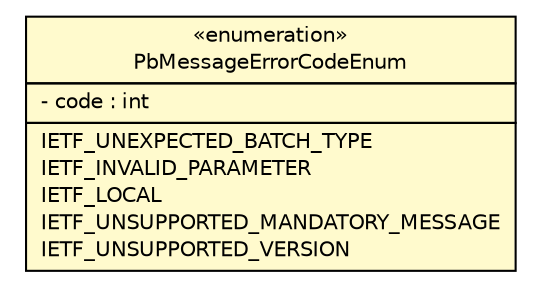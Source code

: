 #!/usr/local/bin/dot
#
# Class diagram 
# Generated by UMLGraph version R5_6 (http://www.umlgraph.org/)
#

digraph G {
	edge [fontname="Helvetica",fontsize=10,labelfontname="Helvetica",labelfontsize=10];
	node [fontname="Helvetica",fontsize=10,shape=plaintext];
	nodesep=0.25;
	ranksep=0.5;
	// org.ietf.nea.pb.message.enums.PbMessageErrorCodeEnum
	c100216 [label=<<table title="org.ietf.nea.pb.message.enums.PbMessageErrorCodeEnum" border="0" cellborder="1" cellspacing="0" cellpadding="2" port="p" bgcolor="lemonChiffon" href="./PbMessageErrorCodeEnum.html">
		<tr><td><table border="0" cellspacing="0" cellpadding="1">
<tr><td align="center" balign="center"> &#171;enumeration&#187; </td></tr>
<tr><td align="center" balign="center"> PbMessageErrorCodeEnum </td></tr>
		</table></td></tr>
		<tr><td><table border="0" cellspacing="0" cellpadding="1">
<tr><td align="left" balign="left"> - code : int </td></tr>
		</table></td></tr>
		<tr><td><table border="0" cellspacing="0" cellpadding="1">
<tr><td align="left" balign="left"> IETF_UNEXPECTED_BATCH_TYPE </td></tr>
<tr><td align="left" balign="left"> IETF_INVALID_PARAMETER </td></tr>
<tr><td align="left" balign="left"> IETF_LOCAL </td></tr>
<tr><td align="left" balign="left"> IETF_UNSUPPORTED_MANDATORY_MESSAGE </td></tr>
<tr><td align="left" balign="left"> IETF_UNSUPPORTED_VERSION </td></tr>
		</table></td></tr>
		</table>>, URL="./PbMessageErrorCodeEnum.html", fontname="Helvetica", fontcolor="black", fontsize=10.0];
}

